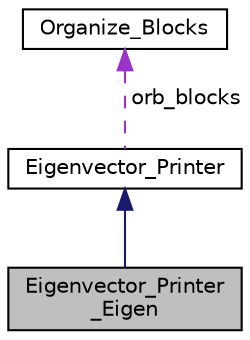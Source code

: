 digraph "Eigenvector_Printer_Eigen"
{
  edge [fontname="Helvetica",fontsize="10",labelfontname="Helvetica",labelfontsize="10"];
  node [fontname="Helvetica",fontsize="10",shape=record];
  Node1 [label="Eigenvector_Printer\l_Eigen",height=0.2,width=0.4,color="black", fillcolor="grey75", style="filled", fontcolor="black"];
  Node2 -> Node1 [dir="back",color="midnightblue",fontsize="10",style="solid",fontname="Helvetica"];
  Node2 [label="Eigenvector_Printer",height=0.2,width=0.4,color="black", fillcolor="white", style="filled",URL="$classEigenvector__Printer.html"];
  Node3 -> Node2 [dir="back",color="darkorchid3",fontsize="10",style="dashed",label=" orb_blocks" ,fontname="Helvetica"];
  Node3 [label="Organize_Blocks",height=0.2,width=0.4,color="black", fillcolor="white", style="filled",URL="$classOrganize__Blocks.html"];
}
